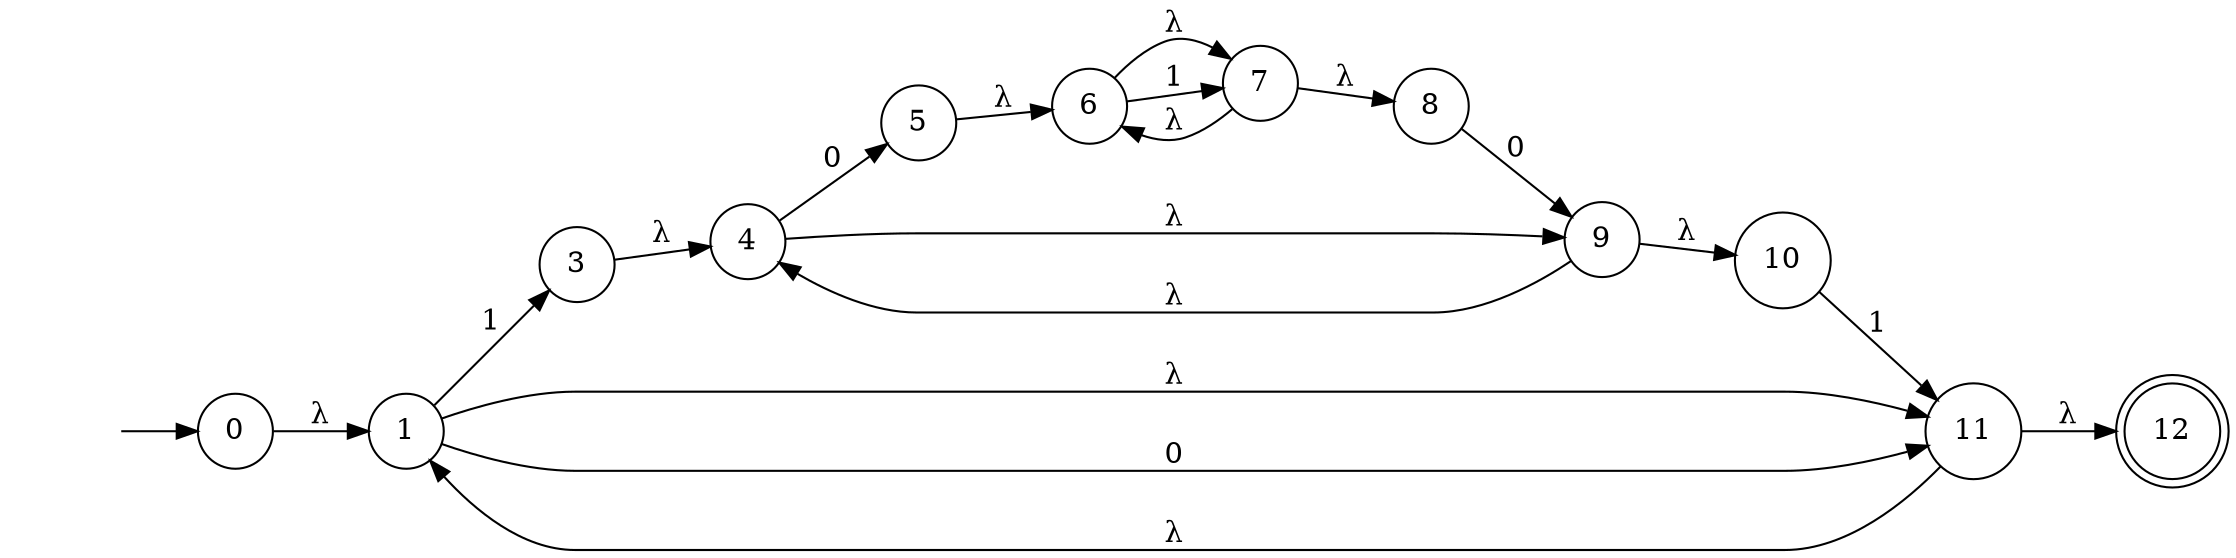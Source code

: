 digraph G {
	rankdir="LR";

	H [style=invis];
	{ node [shape=circle]; 0 1 3 4 5 6 7 8 9 10 11 }
	{ node [shape=doublecircle]; 12}

	H -> 0;
	4 -> 9 [label=λ];
	0 -> 1 [label=λ];
	5 -> 6 [label=λ];
	3 -> 4 [label=λ];
	6 -> 7 [label=λ];
	7 -> 8 [label=λ];
	9 -> 4 [label=λ];
	9 -> 10 [label=λ];
	6 -> 7 [label=1];
	11 -> 12 [label=λ];
	10 -> 11 [label=1];
	1 -> 11 [label=λ];
	8 -> 9 [label=0];
	4 -> 5 [label=0];
	11 -> 1 [label=λ];
	7 -> 6 [label=λ];
	1 -> 11 [label=0];
	1 -> 3 [label=1];
}